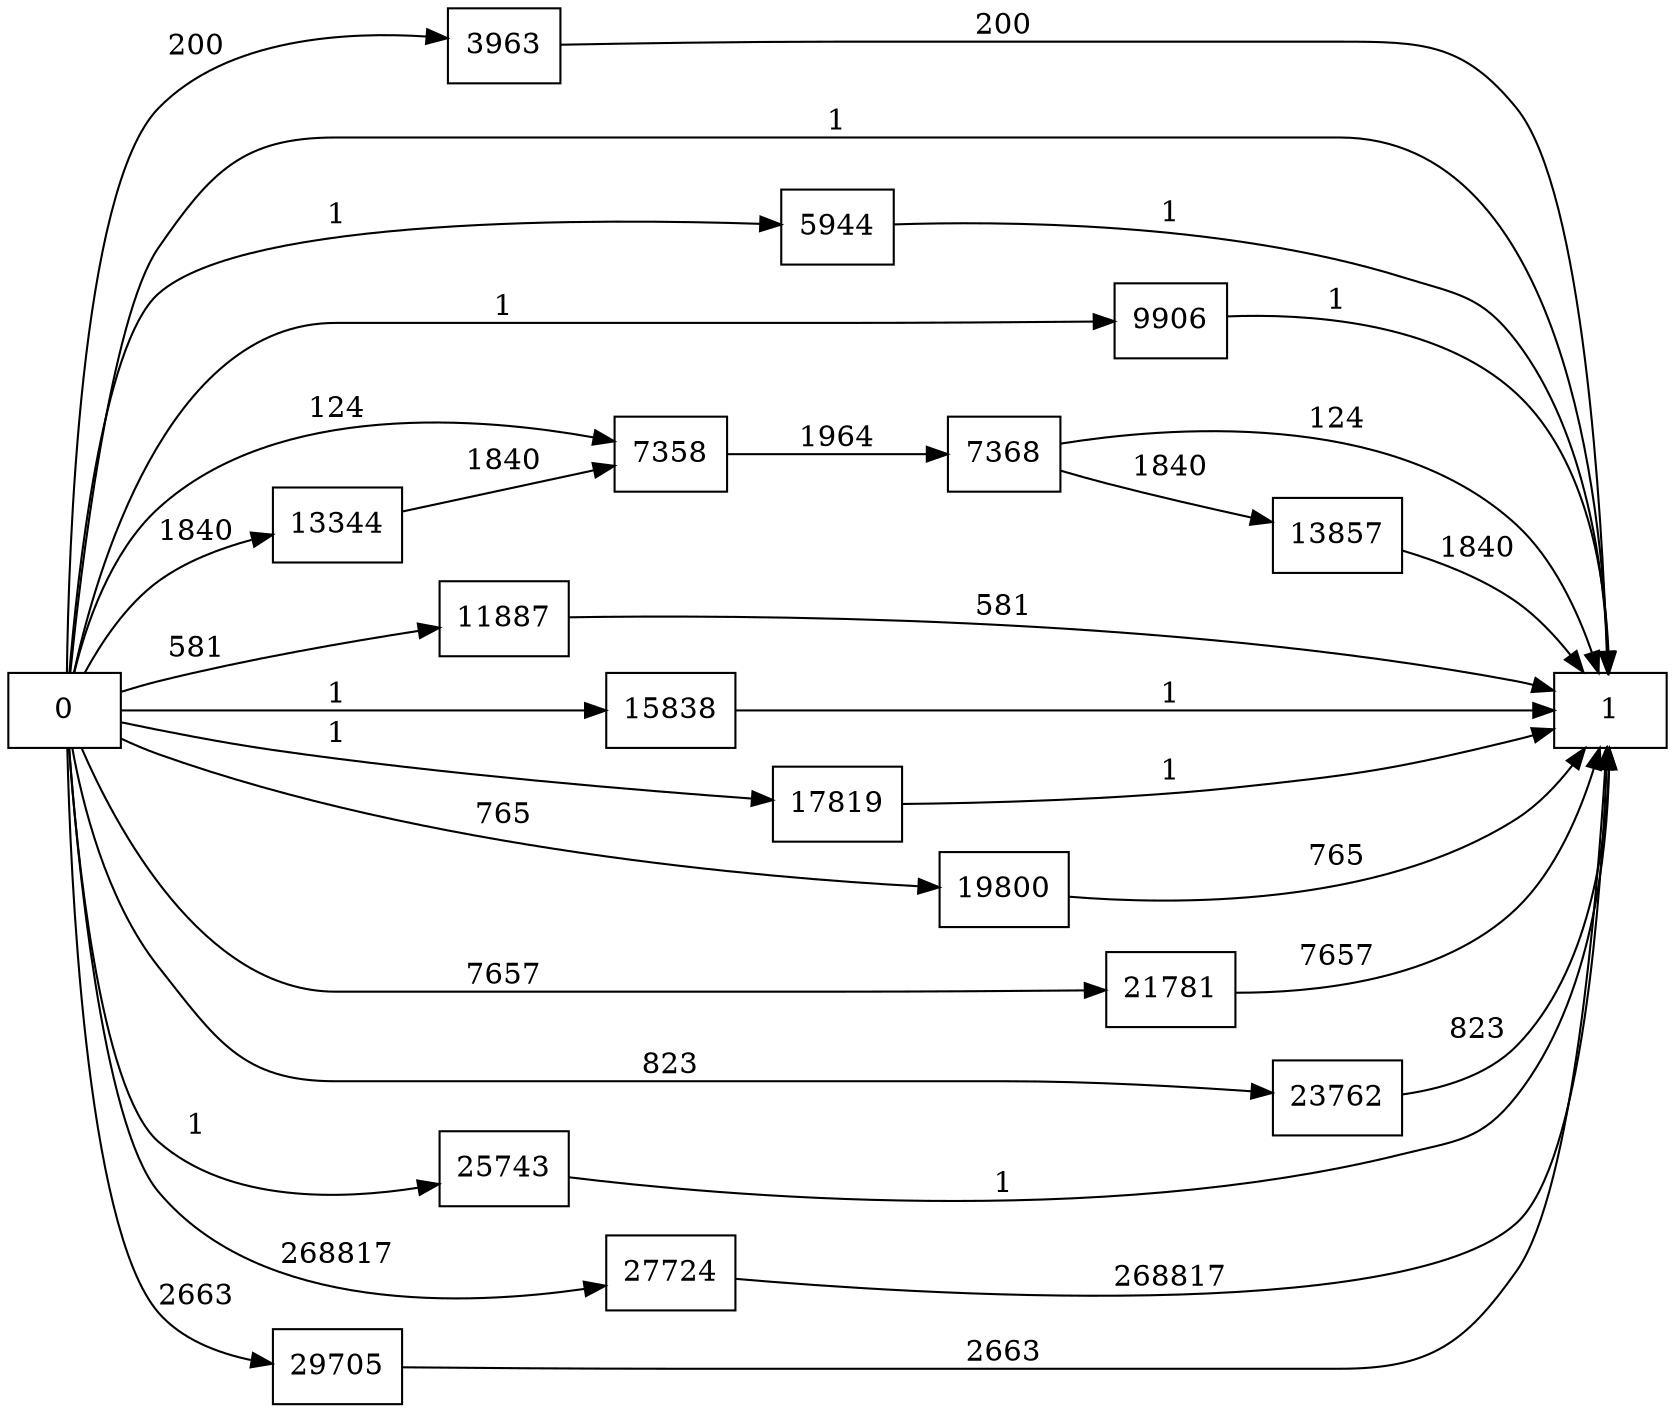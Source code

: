digraph {
	graph [rankdir=LR]
	node [shape=rectangle]
	3963 -> 1 [label=200]
	5944 -> 1 [label=1]
	7358 -> 7368 [label=1964]
	7368 -> 1 [label=124]
	7368 -> 13857 [label=1840]
	9906 -> 1 [label=1]
	11887 -> 1 [label=581]
	13344 -> 7358 [label=1840]
	13857 -> 1 [label=1840]
	15838 -> 1 [label=1]
	17819 -> 1 [label=1]
	19800 -> 1 [label=765]
	21781 -> 1 [label=7657]
	23762 -> 1 [label=823]
	25743 -> 1 [label=1]
	27724 -> 1 [label=268817]
	29705 -> 1 [label=2663]
	0 -> 1 [label=1]
	0 -> 3963 [label=200]
	0 -> 5944 [label=1]
	0 -> 7358 [label=124]
	0 -> 9906 [label=1]
	0 -> 11887 [label=581]
	0 -> 13344 [label=1840]
	0 -> 15838 [label=1]
	0 -> 17819 [label=1]
	0 -> 19800 [label=765]
	0 -> 21781 [label=7657]
	0 -> 23762 [label=823]
	0 -> 25743 [label=1]
	0 -> 27724 [label=268817]
	0 -> 29705 [label=2663]
}
